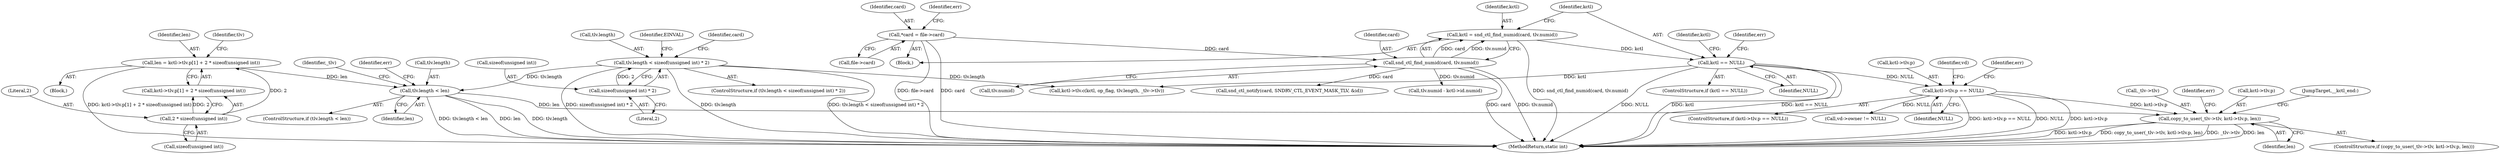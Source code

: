 digraph "0_linux_fd9f26e4eca5d08a27d12c0933fceef76ed9663d_2@API" {
"1000331" [label="(Call,copy_to_user(_tlv->tlv, kctl->tlv.p, len))"];
"1000164" [label="(Call,kctl->tlv.p == NULL)"];
"1000154" [label="(Call,kctl == NULL)"];
"1000146" [label="(Call,kctl = snd_ctl_find_numid(card, tlv.numid))"];
"1000148" [label="(Call,snd_ctl_find_numid(card, tlv.numid))"];
"1000106" [label="(Call,*card = file->card)"];
"1000319" [label="(Call,tlv.length < len)"];
"1000130" [label="(Call,tlv.length < sizeof(unsigned int) * 2)"];
"1000134" [label="(Call,sizeof(unsigned int) * 2)"];
"1000304" [label="(Call,len = kctl->tlv.p[1] + 2 * sizeof(unsigned int))"];
"1000314" [label="(Call,2 * sizeof(unsigned int))"];
"1000150" [label="(Call,tlv.numid)"];
"1000137" [label="(Literal,2)"];
"1000318" [label="(ControlStructure,if (tlv.length < len))"];
"1000316" [label="(Call,sizeof(unsigned int))"];
"1000149" [label="(Identifier,card)"];
"1000305" [label="(Identifier,len)"];
"1000147" [label="(Identifier,kctl)"];
"1000153" [label="(ControlStructure,if (kctl == NULL))"];
"1000167" [label="(Identifier,kctl)"];
"1000146" [label="(Call,kctl = snd_ctl_find_numid(card, tlv.numid))"];
"1000156" [label="(Identifier,NULL)"];
"1000287" [label="(Call,snd_ctl_notify(card, SNDRV_CTL_EVENT_MASK_TLV, &id))"];
"1000129" [label="(ControlStructure,if (tlv.length < sizeof(unsigned int) * 2))"];
"1000323" [label="(Identifier,len)"];
"1000184" [label="(Call,tlv.numid - kctl->id.numid)"];
"1000330" [label="(ControlStructure,if (copy_to_user(_tlv->tlv, kctl->tlv.p, len)))"];
"1000165" [label="(Call,kctl->tlv.p)"];
"1000164" [label="(Call,kctl->tlv.p == NULL)"];
"1000295" [label="(Block,)"];
"1000353" [label="(MethodReturn,static int)"];
"1000306" [label="(Call,kctl->tlv.p[1] + 2 * sizeof(unsigned int))"];
"1000340" [label="(Identifier,len)"];
"1000332" [label="(Call,_tlv->tlv)"];
"1000178" [label="(Identifier,vd)"];
"1000342" [label="(Identifier,err)"];
"1000304" [label="(Call,len = kctl->tlv.p[1] + 2 * sizeof(unsigned int))"];
"1000159" [label="(Identifier,err)"];
"1000170" [label="(Identifier,NULL)"];
"1000163" [label="(ControlStructure,if (kctl->tlv.p == NULL))"];
"1000335" [label="(Call,kctl->tlv.p)"];
"1000262" [label="(Call,kctl->tlv.c(kctl, op_flag, tlv.length, _tlv->tlv))"];
"1000107" [label="(Identifier,card)"];
"1000131" [label="(Call,tlv.length)"];
"1000331" [label="(Call,copy_to_user(_tlv->tlv, kctl->tlv.p, len))"];
"1000104" [label="(Block,)"];
"1000148" [label="(Call,snd_ctl_find_numid(card, tlv.numid))"];
"1000345" [label="(JumpTarget,__kctl_end:)"];
"1000155" [label="(Identifier,kctl)"];
"1000173" [label="(Identifier,err)"];
"1000319" [label="(Call,tlv.length < len)"];
"1000106" [label="(Call,*card = file->card)"];
"1000333" [label="(Identifier,_tlv)"];
"1000326" [label="(Identifier,err)"];
"1000134" [label="(Call,sizeof(unsigned int) * 2)"];
"1000315" [label="(Literal,2)"];
"1000314" [label="(Call,2 * sizeof(unsigned int))"];
"1000321" [label="(Identifier,tlv)"];
"1000154" [label="(Call,kctl == NULL)"];
"1000108" [label="(Call,file->card)"];
"1000140" [label="(Identifier,EINVAL)"];
"1000244" [label="(Call,vd->owner != NULL)"];
"1000135" [label="(Call,sizeof(unsigned int))"];
"1000117" [label="(Identifier,err)"];
"1000320" [label="(Call,tlv.length)"];
"1000144" [label="(Identifier,card)"];
"1000130" [label="(Call,tlv.length < sizeof(unsigned int) * 2)"];
"1000331" -> "1000330"  [label="AST: "];
"1000331" -> "1000340"  [label="CFG: "];
"1000332" -> "1000331"  [label="AST: "];
"1000335" -> "1000331"  [label="AST: "];
"1000340" -> "1000331"  [label="AST: "];
"1000342" -> "1000331"  [label="CFG: "];
"1000345" -> "1000331"  [label="CFG: "];
"1000331" -> "1000353"  [label="DDG: copy_to_user(_tlv->tlv, kctl->tlv.p, len)"];
"1000331" -> "1000353"  [label="DDG: _tlv->tlv"];
"1000331" -> "1000353"  [label="DDG: len"];
"1000331" -> "1000353"  [label="DDG: kctl->tlv.p"];
"1000164" -> "1000331"  [label="DDG: kctl->tlv.p"];
"1000319" -> "1000331"  [label="DDG: len"];
"1000164" -> "1000163"  [label="AST: "];
"1000164" -> "1000170"  [label="CFG: "];
"1000165" -> "1000164"  [label="AST: "];
"1000170" -> "1000164"  [label="AST: "];
"1000173" -> "1000164"  [label="CFG: "];
"1000178" -> "1000164"  [label="CFG: "];
"1000164" -> "1000353"  [label="DDG: kctl->tlv.p == NULL"];
"1000164" -> "1000353"  [label="DDG: NULL"];
"1000164" -> "1000353"  [label="DDG: kctl->tlv.p"];
"1000154" -> "1000164"  [label="DDG: NULL"];
"1000164" -> "1000244"  [label="DDG: NULL"];
"1000154" -> "1000153"  [label="AST: "];
"1000154" -> "1000156"  [label="CFG: "];
"1000155" -> "1000154"  [label="AST: "];
"1000156" -> "1000154"  [label="AST: "];
"1000159" -> "1000154"  [label="CFG: "];
"1000167" -> "1000154"  [label="CFG: "];
"1000154" -> "1000353"  [label="DDG: kctl"];
"1000154" -> "1000353"  [label="DDG: kctl == NULL"];
"1000154" -> "1000353"  [label="DDG: NULL"];
"1000146" -> "1000154"  [label="DDG: kctl"];
"1000154" -> "1000262"  [label="DDG: kctl"];
"1000146" -> "1000104"  [label="AST: "];
"1000146" -> "1000148"  [label="CFG: "];
"1000147" -> "1000146"  [label="AST: "];
"1000148" -> "1000146"  [label="AST: "];
"1000155" -> "1000146"  [label="CFG: "];
"1000146" -> "1000353"  [label="DDG: snd_ctl_find_numid(card, tlv.numid)"];
"1000148" -> "1000146"  [label="DDG: card"];
"1000148" -> "1000146"  [label="DDG: tlv.numid"];
"1000148" -> "1000150"  [label="CFG: "];
"1000149" -> "1000148"  [label="AST: "];
"1000150" -> "1000148"  [label="AST: "];
"1000148" -> "1000353"  [label="DDG: card"];
"1000148" -> "1000353"  [label="DDG: tlv.numid"];
"1000106" -> "1000148"  [label="DDG: card"];
"1000148" -> "1000184"  [label="DDG: tlv.numid"];
"1000148" -> "1000287"  [label="DDG: card"];
"1000106" -> "1000104"  [label="AST: "];
"1000106" -> "1000108"  [label="CFG: "];
"1000107" -> "1000106"  [label="AST: "];
"1000108" -> "1000106"  [label="AST: "];
"1000117" -> "1000106"  [label="CFG: "];
"1000106" -> "1000353"  [label="DDG: file->card"];
"1000106" -> "1000353"  [label="DDG: card"];
"1000319" -> "1000318"  [label="AST: "];
"1000319" -> "1000323"  [label="CFG: "];
"1000320" -> "1000319"  [label="AST: "];
"1000323" -> "1000319"  [label="AST: "];
"1000326" -> "1000319"  [label="CFG: "];
"1000333" -> "1000319"  [label="CFG: "];
"1000319" -> "1000353"  [label="DDG: tlv.length < len"];
"1000319" -> "1000353"  [label="DDG: len"];
"1000319" -> "1000353"  [label="DDG: tlv.length"];
"1000130" -> "1000319"  [label="DDG: tlv.length"];
"1000304" -> "1000319"  [label="DDG: len"];
"1000130" -> "1000129"  [label="AST: "];
"1000130" -> "1000134"  [label="CFG: "];
"1000131" -> "1000130"  [label="AST: "];
"1000134" -> "1000130"  [label="AST: "];
"1000140" -> "1000130"  [label="CFG: "];
"1000144" -> "1000130"  [label="CFG: "];
"1000130" -> "1000353"  [label="DDG: tlv.length < sizeof(unsigned int) * 2"];
"1000130" -> "1000353"  [label="DDG: sizeof(unsigned int) * 2"];
"1000130" -> "1000353"  [label="DDG: tlv.length"];
"1000134" -> "1000130"  [label="DDG: 2"];
"1000130" -> "1000262"  [label="DDG: tlv.length"];
"1000134" -> "1000137"  [label="CFG: "];
"1000135" -> "1000134"  [label="AST: "];
"1000137" -> "1000134"  [label="AST: "];
"1000304" -> "1000295"  [label="AST: "];
"1000304" -> "1000306"  [label="CFG: "];
"1000305" -> "1000304"  [label="AST: "];
"1000306" -> "1000304"  [label="AST: "];
"1000321" -> "1000304"  [label="CFG: "];
"1000304" -> "1000353"  [label="DDG: kctl->tlv.p[1] + 2 * sizeof(unsigned int)"];
"1000314" -> "1000304"  [label="DDG: 2"];
"1000314" -> "1000306"  [label="AST: "];
"1000314" -> "1000316"  [label="CFG: "];
"1000315" -> "1000314"  [label="AST: "];
"1000316" -> "1000314"  [label="AST: "];
"1000306" -> "1000314"  [label="CFG: "];
"1000314" -> "1000306"  [label="DDG: 2"];
}

